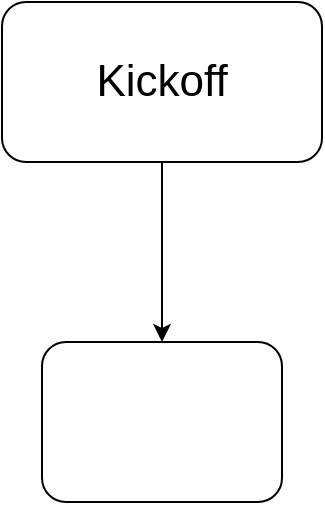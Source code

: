 <mxfile version="22.1.17" type="gitlab">
  <diagram name="Pagina-1" id="hC3suqmQke7wl9KMhECB">
    <mxGraphModel dx="1050" dy="557" grid="1" gridSize="10" guides="1" tooltips="1" connect="1" arrows="1" fold="1" page="1" pageScale="1" pageWidth="827" pageHeight="1169" math="0" shadow="0">
      <root>
        <mxCell id="0" />
        <mxCell id="1" parent="0" />
        <mxCell id="HLW4yrqOA1MUcVgEDOPn-4" value="" style="edgeStyle=orthogonalEdgeStyle;rounded=0;orthogonalLoop=1;jettySize=auto;html=1;" edge="1" parent="1" source="HLW4yrqOA1MUcVgEDOPn-2" target="HLW4yrqOA1MUcVgEDOPn-3">
          <mxGeometry relative="1" as="geometry" />
        </mxCell>
        <mxCell id="HLW4yrqOA1MUcVgEDOPn-2" value="&lt;font style=&quot;font-size: 22px;&quot;&gt;Kickoff&lt;/font&gt;" style="rounded=1;whiteSpace=wrap;html=1;" vertex="1" parent="1">
          <mxGeometry x="340" y="80" width="160" height="80" as="geometry" />
        </mxCell>
        <mxCell id="HLW4yrqOA1MUcVgEDOPn-3" value="" style="whiteSpace=wrap;html=1;rounded=1;" vertex="1" parent="1">
          <mxGeometry x="360" y="250" width="120" height="80" as="geometry" />
        </mxCell>
      </root>
    </mxGraphModel>
  </diagram>
</mxfile>
